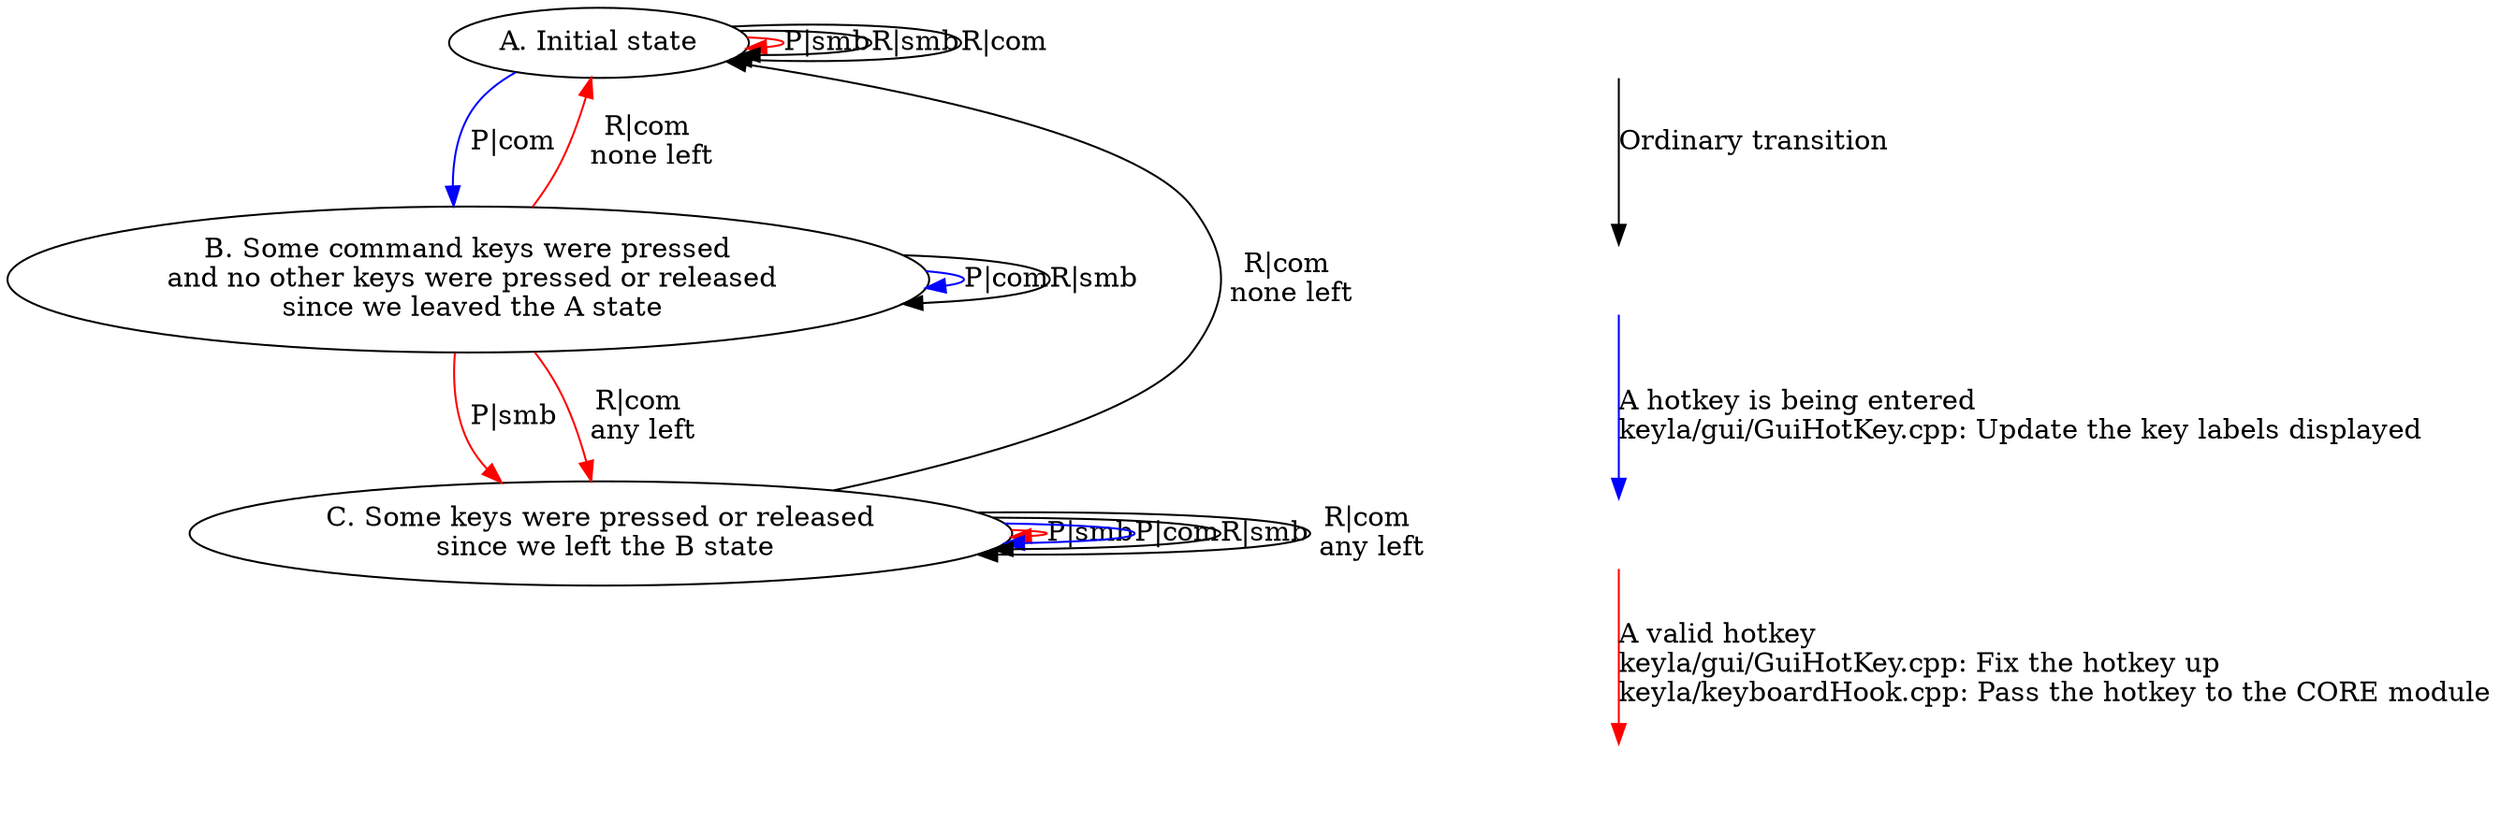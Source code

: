 digraph hotkey{

	a[label="A. Initial state"]
	b[label="B. Some command keys were pressed\n and no other keys were pressed or released\n since we leaved the A state"]
	c[label="C. Some keys were pressed or released\n since we left the B state"]
	
	a->a[label="P|smb", color=red]
	a->b[label="P|com", color=blue]
	a->a[label="R|smb"]
	a->a[label="R|com"]
	
	b->c[label="P|smb", color=red]
	b->b[label="P|com", color=blue]
	b->b[label="R|smb"]
	b->c[label="R|com\n any left", color=red]
	b->a[label="R|com\n none left", color=red]
		
	c->c[label="P|smb", color=red]
	c->c[label="P|com", color=blue]
	c->c[label="R|smb"]
	c->c[label="R|com\n any left"]
	c->a[label="R|com\n none left"]
	
	/* Legend */
	node[style=invis]
	
	1;2;3;4
	1->2[label="Ordinary transition"]
	2->3[color=blue, label="A hotkey is being entered\lkeyla/gui/GuiHotKey.cpp: Update the key labels displayed"]
	3->4[color=red, label="A valid hotkey\lkeyla/gui/GuiHotKey.cpp: Fix the hotkey up\lkeyla/keyboardHook.cpp: Pass the hotkey to the CORE module"]
}
